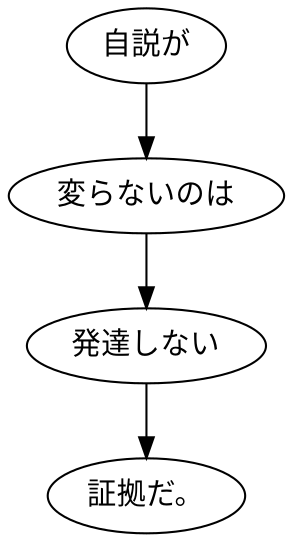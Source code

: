 digraph graph8491 {
	node0 [label="自説が"];
	node1 [label="変らないのは"];
	node2 [label="発達しない"];
	node3 [label="証拠だ。"];
	node0 -> node1;
	node1 -> node2;
	node2 -> node3;
}
